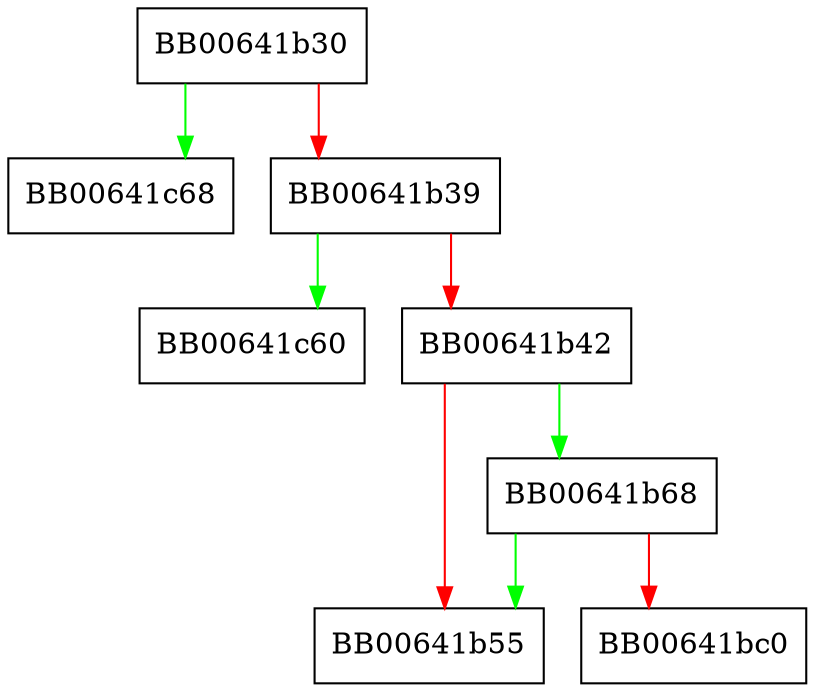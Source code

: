 digraph ossl_sha1_ctrl {
  node [shape="box"];
  graph [splines=ortho];
  BB00641b30 -> BB00641c68 [color="green"];
  BB00641b30 -> BB00641b39 [color="red"];
  BB00641b39 -> BB00641c60 [color="green"];
  BB00641b39 -> BB00641b42 [color="red"];
  BB00641b42 -> BB00641b68 [color="green"];
  BB00641b42 -> BB00641b55 [color="red"];
  BB00641b68 -> BB00641b55 [color="green"];
  BB00641b68 -> BB00641bc0 [color="red"];
}